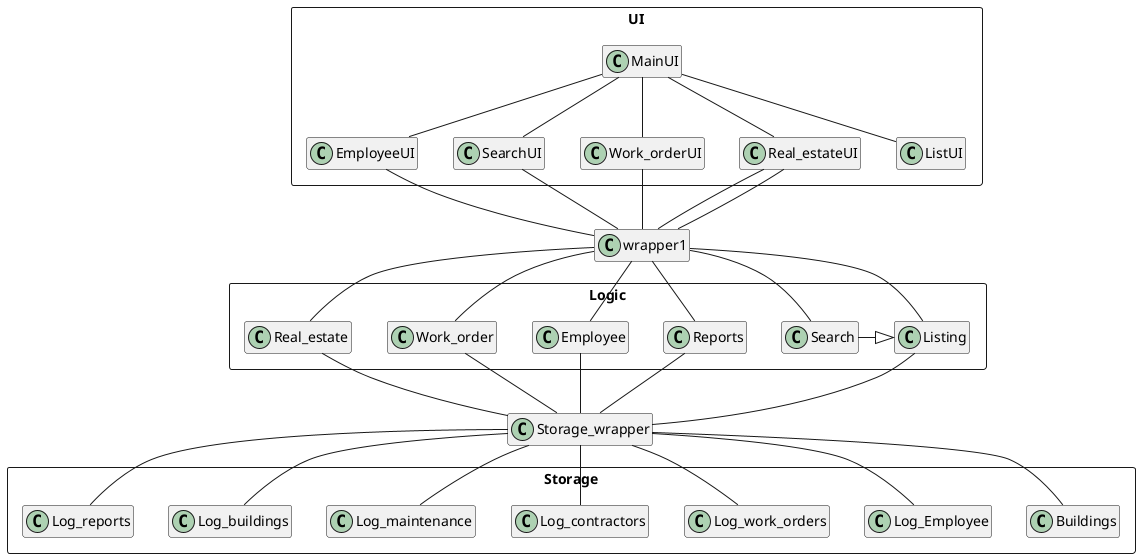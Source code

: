 @startuml airline
hide empty methods
hide empty members


package UI <<Rectangle>> {

    class MainUI

    class EmployeeUI 

    class SearchUI

    class Work_orderUI


    class Real_estateUI

    class ListUI 

    
    MainUI -Down- EmployeeUI
    MainUI -Down-  Work_orderUI
    MainUI -Down-  SearchUI
    MainUI -Down-  ListUI
    MainUI -Down-  Real_estateUI


}


SearchUI -Down- wrapper1
Work_orderUI -Down- wrapper1
EmployeeUI -Down- wrapper1
Real_estateUI -Down- wrapper1
Real_estateUI -Down- wrapper1




class "Logic_wrapper" as wrapper1


package Logic <<Rectangle>> {


    class Reports 

    class Employee 

    class Work_order 

    class Real_estate 

    class Search

    class Listing{

    }

    class Search

    Search -right-|> Listing

    wrapper1 -Down- Reports
    wrapper1 -Down- Employee
    wrapper1 -Down- Work_order
    wrapper1 -Down- Listing
    wrapper1 -Down- Search
    wrapper1 -Down- Real_estate

}

class "Storage_wrapper"  as wrapper2



package Storage <<Rectangle>> {

    Reports -Down- wrapper2
    Employee -Down- wrapper2
    Work_order -Down- wrapper2
    Listing -Down- wrapper2
    Buildings -Down- wrapper2
    Real_estate -Down- wrapper2


    class Log_Employee
    class Log_work_orders
    class Log_contractors
    class Log_maintenance
    class Log_buildings
    class Log_reports

    wrapper2 -Down- Log_reports
    wrapper2 -Down- Log_Employee
    wrapper2 -Down- Log_work_orders
    wrapper2 -Down- Log_contractors
    wrapper2 -Down- Log_maintenance
    wrapper2 -Down- Log_buildings

}


@enduml



